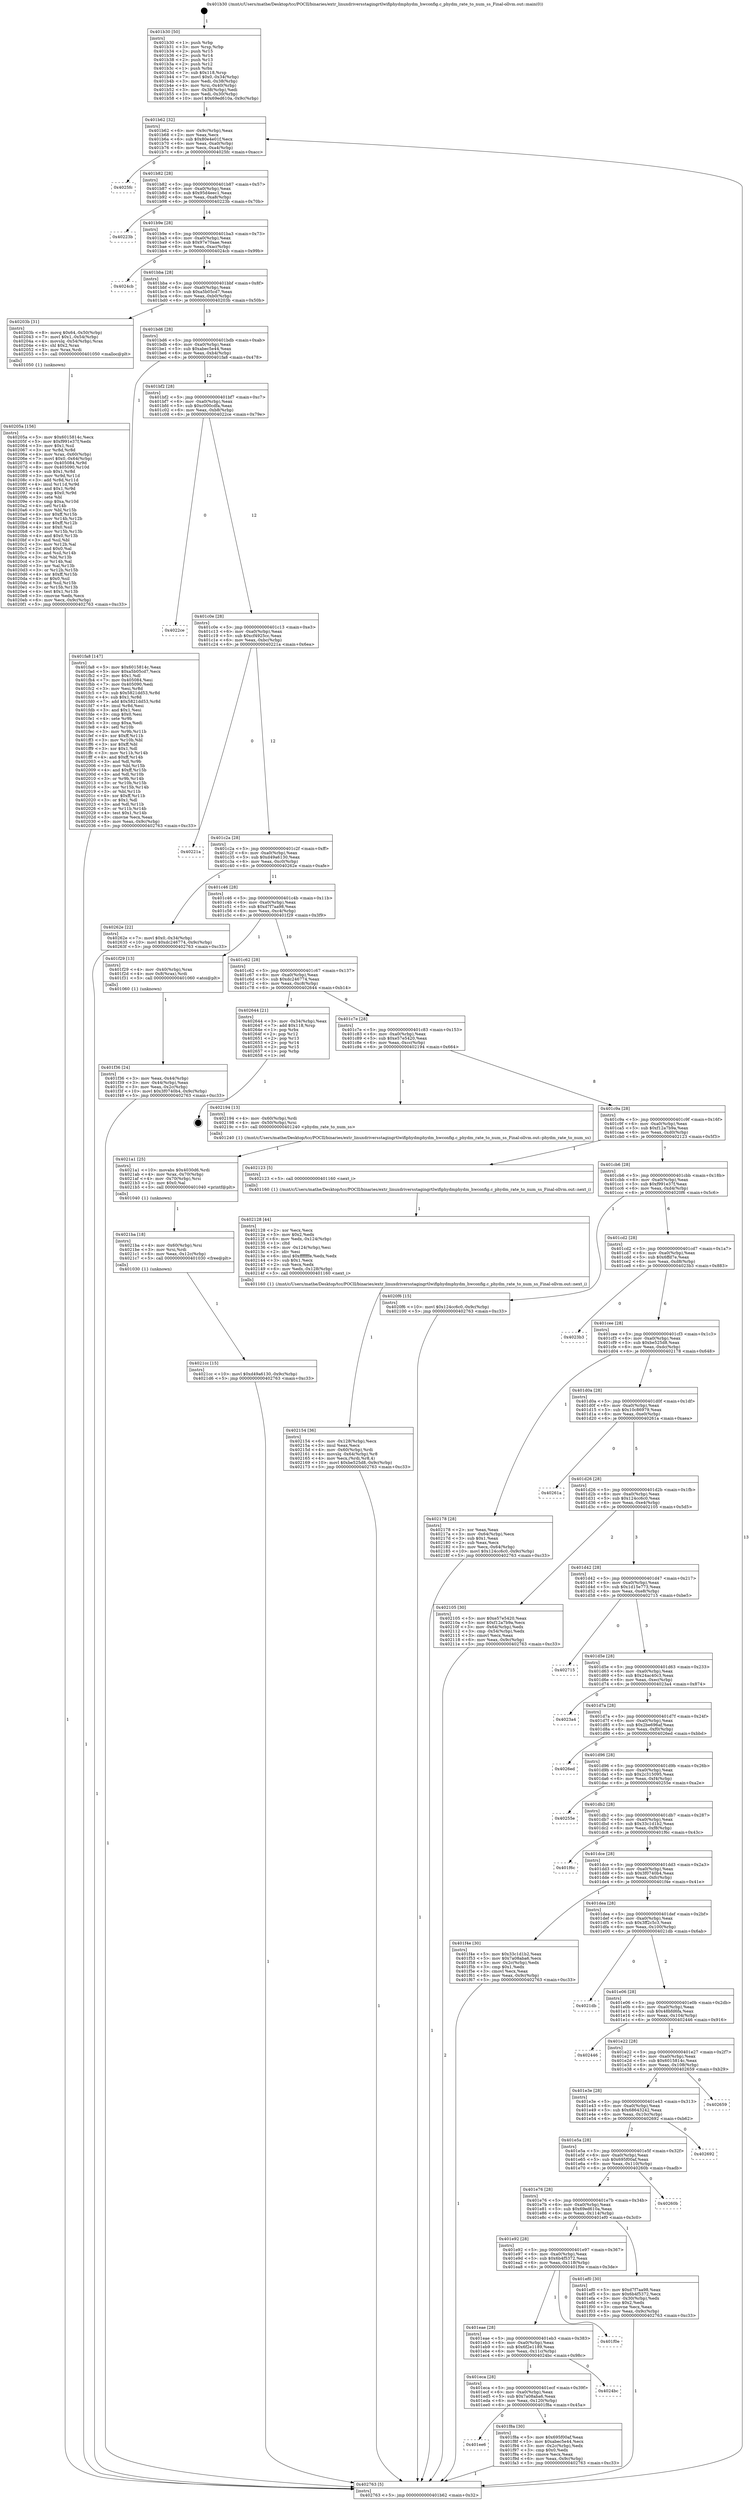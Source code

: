 digraph "0x401b30" {
  label = "0x401b30 (/mnt/c/Users/mathe/Desktop/tcc/POCII/binaries/extr_linuxdriversstagingrtlwifiphydmphydm_hwconfig.c_phydm_rate_to_num_ss_Final-ollvm.out::main(0))"
  labelloc = "t"
  node[shape=record]

  Entry [label="",width=0.3,height=0.3,shape=circle,fillcolor=black,style=filled]
  "0x401b62" [label="{
     0x401b62 [32]\l
     | [instrs]\l
     &nbsp;&nbsp;0x401b62 \<+6\>: mov -0x9c(%rbp),%eax\l
     &nbsp;&nbsp;0x401b68 \<+2\>: mov %eax,%ecx\l
     &nbsp;&nbsp;0x401b6a \<+6\>: sub $0x80e4e01f,%ecx\l
     &nbsp;&nbsp;0x401b70 \<+6\>: mov %eax,-0xa0(%rbp)\l
     &nbsp;&nbsp;0x401b76 \<+6\>: mov %ecx,-0xa4(%rbp)\l
     &nbsp;&nbsp;0x401b7c \<+6\>: je 00000000004025fc \<main+0xacc\>\l
  }"]
  "0x4025fc" [label="{
     0x4025fc\l
  }", style=dashed]
  "0x401b82" [label="{
     0x401b82 [28]\l
     | [instrs]\l
     &nbsp;&nbsp;0x401b82 \<+5\>: jmp 0000000000401b87 \<main+0x57\>\l
     &nbsp;&nbsp;0x401b87 \<+6\>: mov -0xa0(%rbp),%eax\l
     &nbsp;&nbsp;0x401b8d \<+5\>: sub $0x95d4eec1,%eax\l
     &nbsp;&nbsp;0x401b92 \<+6\>: mov %eax,-0xa8(%rbp)\l
     &nbsp;&nbsp;0x401b98 \<+6\>: je 000000000040223b \<main+0x70b\>\l
  }"]
  Exit [label="",width=0.3,height=0.3,shape=circle,fillcolor=black,style=filled,peripheries=2]
  "0x40223b" [label="{
     0x40223b\l
  }", style=dashed]
  "0x401b9e" [label="{
     0x401b9e [28]\l
     | [instrs]\l
     &nbsp;&nbsp;0x401b9e \<+5\>: jmp 0000000000401ba3 \<main+0x73\>\l
     &nbsp;&nbsp;0x401ba3 \<+6\>: mov -0xa0(%rbp),%eax\l
     &nbsp;&nbsp;0x401ba9 \<+5\>: sub $0x97e70aae,%eax\l
     &nbsp;&nbsp;0x401bae \<+6\>: mov %eax,-0xac(%rbp)\l
     &nbsp;&nbsp;0x401bb4 \<+6\>: je 00000000004024cb \<main+0x99b\>\l
  }"]
  "0x4021cc" [label="{
     0x4021cc [15]\l
     | [instrs]\l
     &nbsp;&nbsp;0x4021cc \<+10\>: movl $0xd49a6130,-0x9c(%rbp)\l
     &nbsp;&nbsp;0x4021d6 \<+5\>: jmp 0000000000402763 \<main+0xc33\>\l
  }"]
  "0x4024cb" [label="{
     0x4024cb\l
  }", style=dashed]
  "0x401bba" [label="{
     0x401bba [28]\l
     | [instrs]\l
     &nbsp;&nbsp;0x401bba \<+5\>: jmp 0000000000401bbf \<main+0x8f\>\l
     &nbsp;&nbsp;0x401bbf \<+6\>: mov -0xa0(%rbp),%eax\l
     &nbsp;&nbsp;0x401bc5 \<+5\>: sub $0xa5b05cd7,%eax\l
     &nbsp;&nbsp;0x401bca \<+6\>: mov %eax,-0xb0(%rbp)\l
     &nbsp;&nbsp;0x401bd0 \<+6\>: je 000000000040203b \<main+0x50b\>\l
  }"]
  "0x4021ba" [label="{
     0x4021ba [18]\l
     | [instrs]\l
     &nbsp;&nbsp;0x4021ba \<+4\>: mov -0x60(%rbp),%rsi\l
     &nbsp;&nbsp;0x4021be \<+3\>: mov %rsi,%rdi\l
     &nbsp;&nbsp;0x4021c1 \<+6\>: mov %eax,-0x12c(%rbp)\l
     &nbsp;&nbsp;0x4021c7 \<+5\>: call 0000000000401030 \<free@plt\>\l
     | [calls]\l
     &nbsp;&nbsp;0x401030 \{1\} (unknown)\l
  }"]
  "0x40203b" [label="{
     0x40203b [31]\l
     | [instrs]\l
     &nbsp;&nbsp;0x40203b \<+8\>: movq $0x64,-0x50(%rbp)\l
     &nbsp;&nbsp;0x402043 \<+7\>: movl $0x1,-0x54(%rbp)\l
     &nbsp;&nbsp;0x40204a \<+4\>: movslq -0x54(%rbp),%rax\l
     &nbsp;&nbsp;0x40204e \<+4\>: shl $0x2,%rax\l
     &nbsp;&nbsp;0x402052 \<+3\>: mov %rax,%rdi\l
     &nbsp;&nbsp;0x402055 \<+5\>: call 0000000000401050 \<malloc@plt\>\l
     | [calls]\l
     &nbsp;&nbsp;0x401050 \{1\} (unknown)\l
  }"]
  "0x401bd6" [label="{
     0x401bd6 [28]\l
     | [instrs]\l
     &nbsp;&nbsp;0x401bd6 \<+5\>: jmp 0000000000401bdb \<main+0xab\>\l
     &nbsp;&nbsp;0x401bdb \<+6\>: mov -0xa0(%rbp),%eax\l
     &nbsp;&nbsp;0x401be1 \<+5\>: sub $0xabec5e44,%eax\l
     &nbsp;&nbsp;0x401be6 \<+6\>: mov %eax,-0xb4(%rbp)\l
     &nbsp;&nbsp;0x401bec \<+6\>: je 0000000000401fa8 \<main+0x478\>\l
  }"]
  "0x4021a1" [label="{
     0x4021a1 [25]\l
     | [instrs]\l
     &nbsp;&nbsp;0x4021a1 \<+10\>: movabs $0x4030d6,%rdi\l
     &nbsp;&nbsp;0x4021ab \<+4\>: mov %rax,-0x70(%rbp)\l
     &nbsp;&nbsp;0x4021af \<+4\>: mov -0x70(%rbp),%rsi\l
     &nbsp;&nbsp;0x4021b3 \<+2\>: mov $0x0,%al\l
     &nbsp;&nbsp;0x4021b5 \<+5\>: call 0000000000401040 \<printf@plt\>\l
     | [calls]\l
     &nbsp;&nbsp;0x401040 \{1\} (unknown)\l
  }"]
  "0x401fa8" [label="{
     0x401fa8 [147]\l
     | [instrs]\l
     &nbsp;&nbsp;0x401fa8 \<+5\>: mov $0x6015814c,%eax\l
     &nbsp;&nbsp;0x401fad \<+5\>: mov $0xa5b05cd7,%ecx\l
     &nbsp;&nbsp;0x401fb2 \<+2\>: mov $0x1,%dl\l
     &nbsp;&nbsp;0x401fb4 \<+7\>: mov 0x405084,%esi\l
     &nbsp;&nbsp;0x401fbb \<+7\>: mov 0x405090,%edi\l
     &nbsp;&nbsp;0x401fc2 \<+3\>: mov %esi,%r8d\l
     &nbsp;&nbsp;0x401fc5 \<+7\>: sub $0x5821dd53,%r8d\l
     &nbsp;&nbsp;0x401fcc \<+4\>: sub $0x1,%r8d\l
     &nbsp;&nbsp;0x401fd0 \<+7\>: add $0x5821dd53,%r8d\l
     &nbsp;&nbsp;0x401fd7 \<+4\>: imul %r8d,%esi\l
     &nbsp;&nbsp;0x401fdb \<+3\>: and $0x1,%esi\l
     &nbsp;&nbsp;0x401fde \<+3\>: cmp $0x0,%esi\l
     &nbsp;&nbsp;0x401fe1 \<+4\>: sete %r9b\l
     &nbsp;&nbsp;0x401fe5 \<+3\>: cmp $0xa,%edi\l
     &nbsp;&nbsp;0x401fe8 \<+4\>: setl %r10b\l
     &nbsp;&nbsp;0x401fec \<+3\>: mov %r9b,%r11b\l
     &nbsp;&nbsp;0x401fef \<+4\>: xor $0xff,%r11b\l
     &nbsp;&nbsp;0x401ff3 \<+3\>: mov %r10b,%bl\l
     &nbsp;&nbsp;0x401ff6 \<+3\>: xor $0xff,%bl\l
     &nbsp;&nbsp;0x401ff9 \<+3\>: xor $0x1,%dl\l
     &nbsp;&nbsp;0x401ffc \<+3\>: mov %r11b,%r14b\l
     &nbsp;&nbsp;0x401fff \<+4\>: and $0xff,%r14b\l
     &nbsp;&nbsp;0x402003 \<+3\>: and %dl,%r9b\l
     &nbsp;&nbsp;0x402006 \<+3\>: mov %bl,%r15b\l
     &nbsp;&nbsp;0x402009 \<+4\>: and $0xff,%r15b\l
     &nbsp;&nbsp;0x40200d \<+3\>: and %dl,%r10b\l
     &nbsp;&nbsp;0x402010 \<+3\>: or %r9b,%r14b\l
     &nbsp;&nbsp;0x402013 \<+3\>: or %r10b,%r15b\l
     &nbsp;&nbsp;0x402016 \<+3\>: xor %r15b,%r14b\l
     &nbsp;&nbsp;0x402019 \<+3\>: or %bl,%r11b\l
     &nbsp;&nbsp;0x40201c \<+4\>: xor $0xff,%r11b\l
     &nbsp;&nbsp;0x402020 \<+3\>: or $0x1,%dl\l
     &nbsp;&nbsp;0x402023 \<+3\>: and %dl,%r11b\l
     &nbsp;&nbsp;0x402026 \<+3\>: or %r11b,%r14b\l
     &nbsp;&nbsp;0x402029 \<+4\>: test $0x1,%r14b\l
     &nbsp;&nbsp;0x40202d \<+3\>: cmovne %ecx,%eax\l
     &nbsp;&nbsp;0x402030 \<+6\>: mov %eax,-0x9c(%rbp)\l
     &nbsp;&nbsp;0x402036 \<+5\>: jmp 0000000000402763 \<main+0xc33\>\l
  }"]
  "0x401bf2" [label="{
     0x401bf2 [28]\l
     | [instrs]\l
     &nbsp;&nbsp;0x401bf2 \<+5\>: jmp 0000000000401bf7 \<main+0xc7\>\l
     &nbsp;&nbsp;0x401bf7 \<+6\>: mov -0xa0(%rbp),%eax\l
     &nbsp;&nbsp;0x401bfd \<+5\>: sub $0xc000cdfa,%eax\l
     &nbsp;&nbsp;0x401c02 \<+6\>: mov %eax,-0xb8(%rbp)\l
     &nbsp;&nbsp;0x401c08 \<+6\>: je 00000000004022ce \<main+0x79e\>\l
  }"]
  "0x402154" [label="{
     0x402154 [36]\l
     | [instrs]\l
     &nbsp;&nbsp;0x402154 \<+6\>: mov -0x128(%rbp),%ecx\l
     &nbsp;&nbsp;0x40215a \<+3\>: imul %eax,%ecx\l
     &nbsp;&nbsp;0x40215d \<+4\>: mov -0x60(%rbp),%rdi\l
     &nbsp;&nbsp;0x402161 \<+4\>: movslq -0x64(%rbp),%r8\l
     &nbsp;&nbsp;0x402165 \<+4\>: mov %ecx,(%rdi,%r8,4)\l
     &nbsp;&nbsp;0x402169 \<+10\>: movl $0xbe525d8,-0x9c(%rbp)\l
     &nbsp;&nbsp;0x402173 \<+5\>: jmp 0000000000402763 \<main+0xc33\>\l
  }"]
  "0x4022ce" [label="{
     0x4022ce\l
  }", style=dashed]
  "0x401c0e" [label="{
     0x401c0e [28]\l
     | [instrs]\l
     &nbsp;&nbsp;0x401c0e \<+5\>: jmp 0000000000401c13 \<main+0xe3\>\l
     &nbsp;&nbsp;0x401c13 \<+6\>: mov -0xa0(%rbp),%eax\l
     &nbsp;&nbsp;0x401c19 \<+5\>: sub $0xcf4925cc,%eax\l
     &nbsp;&nbsp;0x401c1e \<+6\>: mov %eax,-0xbc(%rbp)\l
     &nbsp;&nbsp;0x401c24 \<+6\>: je 000000000040221a \<main+0x6ea\>\l
  }"]
  "0x402128" [label="{
     0x402128 [44]\l
     | [instrs]\l
     &nbsp;&nbsp;0x402128 \<+2\>: xor %ecx,%ecx\l
     &nbsp;&nbsp;0x40212a \<+5\>: mov $0x2,%edx\l
     &nbsp;&nbsp;0x40212f \<+6\>: mov %edx,-0x124(%rbp)\l
     &nbsp;&nbsp;0x402135 \<+1\>: cltd\l
     &nbsp;&nbsp;0x402136 \<+6\>: mov -0x124(%rbp),%esi\l
     &nbsp;&nbsp;0x40213c \<+2\>: idiv %esi\l
     &nbsp;&nbsp;0x40213e \<+6\>: imul $0xfffffffe,%edx,%edx\l
     &nbsp;&nbsp;0x402144 \<+3\>: sub $0x1,%ecx\l
     &nbsp;&nbsp;0x402147 \<+2\>: sub %ecx,%edx\l
     &nbsp;&nbsp;0x402149 \<+6\>: mov %edx,-0x128(%rbp)\l
     &nbsp;&nbsp;0x40214f \<+5\>: call 0000000000401160 \<next_i\>\l
     | [calls]\l
     &nbsp;&nbsp;0x401160 \{1\} (/mnt/c/Users/mathe/Desktop/tcc/POCII/binaries/extr_linuxdriversstagingrtlwifiphydmphydm_hwconfig.c_phydm_rate_to_num_ss_Final-ollvm.out::next_i)\l
  }"]
  "0x40221a" [label="{
     0x40221a\l
  }", style=dashed]
  "0x401c2a" [label="{
     0x401c2a [28]\l
     | [instrs]\l
     &nbsp;&nbsp;0x401c2a \<+5\>: jmp 0000000000401c2f \<main+0xff\>\l
     &nbsp;&nbsp;0x401c2f \<+6\>: mov -0xa0(%rbp),%eax\l
     &nbsp;&nbsp;0x401c35 \<+5\>: sub $0xd49a6130,%eax\l
     &nbsp;&nbsp;0x401c3a \<+6\>: mov %eax,-0xc0(%rbp)\l
     &nbsp;&nbsp;0x401c40 \<+6\>: je 000000000040262e \<main+0xafe\>\l
  }"]
  "0x40205a" [label="{
     0x40205a [156]\l
     | [instrs]\l
     &nbsp;&nbsp;0x40205a \<+5\>: mov $0x6015814c,%ecx\l
     &nbsp;&nbsp;0x40205f \<+5\>: mov $0xf991e37f,%edx\l
     &nbsp;&nbsp;0x402064 \<+3\>: mov $0x1,%sil\l
     &nbsp;&nbsp;0x402067 \<+3\>: xor %r8d,%r8d\l
     &nbsp;&nbsp;0x40206a \<+4\>: mov %rax,-0x60(%rbp)\l
     &nbsp;&nbsp;0x40206e \<+7\>: movl $0x0,-0x64(%rbp)\l
     &nbsp;&nbsp;0x402075 \<+8\>: mov 0x405084,%r9d\l
     &nbsp;&nbsp;0x40207d \<+8\>: mov 0x405090,%r10d\l
     &nbsp;&nbsp;0x402085 \<+4\>: sub $0x1,%r8d\l
     &nbsp;&nbsp;0x402089 \<+3\>: mov %r9d,%r11d\l
     &nbsp;&nbsp;0x40208c \<+3\>: add %r8d,%r11d\l
     &nbsp;&nbsp;0x40208f \<+4\>: imul %r11d,%r9d\l
     &nbsp;&nbsp;0x402093 \<+4\>: and $0x1,%r9d\l
     &nbsp;&nbsp;0x402097 \<+4\>: cmp $0x0,%r9d\l
     &nbsp;&nbsp;0x40209b \<+3\>: sete %bl\l
     &nbsp;&nbsp;0x40209e \<+4\>: cmp $0xa,%r10d\l
     &nbsp;&nbsp;0x4020a2 \<+4\>: setl %r14b\l
     &nbsp;&nbsp;0x4020a6 \<+3\>: mov %bl,%r15b\l
     &nbsp;&nbsp;0x4020a9 \<+4\>: xor $0xff,%r15b\l
     &nbsp;&nbsp;0x4020ad \<+3\>: mov %r14b,%r12b\l
     &nbsp;&nbsp;0x4020b0 \<+4\>: xor $0xff,%r12b\l
     &nbsp;&nbsp;0x4020b4 \<+4\>: xor $0x0,%sil\l
     &nbsp;&nbsp;0x4020b8 \<+3\>: mov %r15b,%r13b\l
     &nbsp;&nbsp;0x4020bb \<+4\>: and $0x0,%r13b\l
     &nbsp;&nbsp;0x4020bf \<+3\>: and %sil,%bl\l
     &nbsp;&nbsp;0x4020c2 \<+3\>: mov %r12b,%al\l
     &nbsp;&nbsp;0x4020c5 \<+2\>: and $0x0,%al\l
     &nbsp;&nbsp;0x4020c7 \<+3\>: and %sil,%r14b\l
     &nbsp;&nbsp;0x4020ca \<+3\>: or %bl,%r13b\l
     &nbsp;&nbsp;0x4020cd \<+3\>: or %r14b,%al\l
     &nbsp;&nbsp;0x4020d0 \<+3\>: xor %al,%r13b\l
     &nbsp;&nbsp;0x4020d3 \<+3\>: or %r12b,%r15b\l
     &nbsp;&nbsp;0x4020d6 \<+4\>: xor $0xff,%r15b\l
     &nbsp;&nbsp;0x4020da \<+4\>: or $0x0,%sil\l
     &nbsp;&nbsp;0x4020de \<+3\>: and %sil,%r15b\l
     &nbsp;&nbsp;0x4020e1 \<+3\>: or %r15b,%r13b\l
     &nbsp;&nbsp;0x4020e4 \<+4\>: test $0x1,%r13b\l
     &nbsp;&nbsp;0x4020e8 \<+3\>: cmovne %edx,%ecx\l
     &nbsp;&nbsp;0x4020eb \<+6\>: mov %ecx,-0x9c(%rbp)\l
     &nbsp;&nbsp;0x4020f1 \<+5\>: jmp 0000000000402763 \<main+0xc33\>\l
  }"]
  "0x40262e" [label="{
     0x40262e [22]\l
     | [instrs]\l
     &nbsp;&nbsp;0x40262e \<+7\>: movl $0x0,-0x34(%rbp)\l
     &nbsp;&nbsp;0x402635 \<+10\>: movl $0xdc246774,-0x9c(%rbp)\l
     &nbsp;&nbsp;0x40263f \<+5\>: jmp 0000000000402763 \<main+0xc33\>\l
  }"]
  "0x401c46" [label="{
     0x401c46 [28]\l
     | [instrs]\l
     &nbsp;&nbsp;0x401c46 \<+5\>: jmp 0000000000401c4b \<main+0x11b\>\l
     &nbsp;&nbsp;0x401c4b \<+6\>: mov -0xa0(%rbp),%eax\l
     &nbsp;&nbsp;0x401c51 \<+5\>: sub $0xd7f7aa98,%eax\l
     &nbsp;&nbsp;0x401c56 \<+6\>: mov %eax,-0xc4(%rbp)\l
     &nbsp;&nbsp;0x401c5c \<+6\>: je 0000000000401f29 \<main+0x3f9\>\l
  }"]
  "0x401ee6" [label="{
     0x401ee6\l
  }", style=dashed]
  "0x401f29" [label="{
     0x401f29 [13]\l
     | [instrs]\l
     &nbsp;&nbsp;0x401f29 \<+4\>: mov -0x40(%rbp),%rax\l
     &nbsp;&nbsp;0x401f2d \<+4\>: mov 0x8(%rax),%rdi\l
     &nbsp;&nbsp;0x401f31 \<+5\>: call 0000000000401060 \<atoi@plt\>\l
     | [calls]\l
     &nbsp;&nbsp;0x401060 \{1\} (unknown)\l
  }"]
  "0x401c62" [label="{
     0x401c62 [28]\l
     | [instrs]\l
     &nbsp;&nbsp;0x401c62 \<+5\>: jmp 0000000000401c67 \<main+0x137\>\l
     &nbsp;&nbsp;0x401c67 \<+6\>: mov -0xa0(%rbp),%eax\l
     &nbsp;&nbsp;0x401c6d \<+5\>: sub $0xdc246774,%eax\l
     &nbsp;&nbsp;0x401c72 \<+6\>: mov %eax,-0xc8(%rbp)\l
     &nbsp;&nbsp;0x401c78 \<+6\>: je 0000000000402644 \<main+0xb14\>\l
  }"]
  "0x401f8a" [label="{
     0x401f8a [30]\l
     | [instrs]\l
     &nbsp;&nbsp;0x401f8a \<+5\>: mov $0x695f00af,%eax\l
     &nbsp;&nbsp;0x401f8f \<+5\>: mov $0xabec5e44,%ecx\l
     &nbsp;&nbsp;0x401f94 \<+3\>: mov -0x2c(%rbp),%edx\l
     &nbsp;&nbsp;0x401f97 \<+3\>: cmp $0x0,%edx\l
     &nbsp;&nbsp;0x401f9a \<+3\>: cmove %ecx,%eax\l
     &nbsp;&nbsp;0x401f9d \<+6\>: mov %eax,-0x9c(%rbp)\l
     &nbsp;&nbsp;0x401fa3 \<+5\>: jmp 0000000000402763 \<main+0xc33\>\l
  }"]
  "0x402644" [label="{
     0x402644 [21]\l
     | [instrs]\l
     &nbsp;&nbsp;0x402644 \<+3\>: mov -0x34(%rbp),%eax\l
     &nbsp;&nbsp;0x402647 \<+7\>: add $0x118,%rsp\l
     &nbsp;&nbsp;0x40264e \<+1\>: pop %rbx\l
     &nbsp;&nbsp;0x40264f \<+2\>: pop %r12\l
     &nbsp;&nbsp;0x402651 \<+2\>: pop %r13\l
     &nbsp;&nbsp;0x402653 \<+2\>: pop %r14\l
     &nbsp;&nbsp;0x402655 \<+2\>: pop %r15\l
     &nbsp;&nbsp;0x402657 \<+1\>: pop %rbp\l
     &nbsp;&nbsp;0x402658 \<+1\>: ret\l
  }"]
  "0x401c7e" [label="{
     0x401c7e [28]\l
     | [instrs]\l
     &nbsp;&nbsp;0x401c7e \<+5\>: jmp 0000000000401c83 \<main+0x153\>\l
     &nbsp;&nbsp;0x401c83 \<+6\>: mov -0xa0(%rbp),%eax\l
     &nbsp;&nbsp;0x401c89 \<+5\>: sub $0xe57e5420,%eax\l
     &nbsp;&nbsp;0x401c8e \<+6\>: mov %eax,-0xcc(%rbp)\l
     &nbsp;&nbsp;0x401c94 \<+6\>: je 0000000000402194 \<main+0x664\>\l
  }"]
  "0x401eca" [label="{
     0x401eca [28]\l
     | [instrs]\l
     &nbsp;&nbsp;0x401eca \<+5\>: jmp 0000000000401ecf \<main+0x39f\>\l
     &nbsp;&nbsp;0x401ecf \<+6\>: mov -0xa0(%rbp),%eax\l
     &nbsp;&nbsp;0x401ed5 \<+5\>: sub $0x7a08aba6,%eax\l
     &nbsp;&nbsp;0x401eda \<+6\>: mov %eax,-0x120(%rbp)\l
     &nbsp;&nbsp;0x401ee0 \<+6\>: je 0000000000401f8a \<main+0x45a\>\l
  }"]
  "0x402194" [label="{
     0x402194 [13]\l
     | [instrs]\l
     &nbsp;&nbsp;0x402194 \<+4\>: mov -0x60(%rbp),%rdi\l
     &nbsp;&nbsp;0x402198 \<+4\>: mov -0x50(%rbp),%rsi\l
     &nbsp;&nbsp;0x40219c \<+5\>: call 0000000000401240 \<phydm_rate_to_num_ss\>\l
     | [calls]\l
     &nbsp;&nbsp;0x401240 \{1\} (/mnt/c/Users/mathe/Desktop/tcc/POCII/binaries/extr_linuxdriversstagingrtlwifiphydmphydm_hwconfig.c_phydm_rate_to_num_ss_Final-ollvm.out::phydm_rate_to_num_ss)\l
  }"]
  "0x401c9a" [label="{
     0x401c9a [28]\l
     | [instrs]\l
     &nbsp;&nbsp;0x401c9a \<+5\>: jmp 0000000000401c9f \<main+0x16f\>\l
     &nbsp;&nbsp;0x401c9f \<+6\>: mov -0xa0(%rbp),%eax\l
     &nbsp;&nbsp;0x401ca5 \<+5\>: sub $0xf12a7b9a,%eax\l
     &nbsp;&nbsp;0x401caa \<+6\>: mov %eax,-0xd0(%rbp)\l
     &nbsp;&nbsp;0x401cb0 \<+6\>: je 0000000000402123 \<main+0x5f3\>\l
  }"]
  "0x4024bc" [label="{
     0x4024bc\l
  }", style=dashed]
  "0x402123" [label="{
     0x402123 [5]\l
     | [instrs]\l
     &nbsp;&nbsp;0x402123 \<+5\>: call 0000000000401160 \<next_i\>\l
     | [calls]\l
     &nbsp;&nbsp;0x401160 \{1\} (/mnt/c/Users/mathe/Desktop/tcc/POCII/binaries/extr_linuxdriversstagingrtlwifiphydmphydm_hwconfig.c_phydm_rate_to_num_ss_Final-ollvm.out::next_i)\l
  }"]
  "0x401cb6" [label="{
     0x401cb6 [28]\l
     | [instrs]\l
     &nbsp;&nbsp;0x401cb6 \<+5\>: jmp 0000000000401cbb \<main+0x18b\>\l
     &nbsp;&nbsp;0x401cbb \<+6\>: mov -0xa0(%rbp),%eax\l
     &nbsp;&nbsp;0x401cc1 \<+5\>: sub $0xf991e37f,%eax\l
     &nbsp;&nbsp;0x401cc6 \<+6\>: mov %eax,-0xd4(%rbp)\l
     &nbsp;&nbsp;0x401ccc \<+6\>: je 00000000004020f6 \<main+0x5c6\>\l
  }"]
  "0x401eae" [label="{
     0x401eae [28]\l
     | [instrs]\l
     &nbsp;&nbsp;0x401eae \<+5\>: jmp 0000000000401eb3 \<main+0x383\>\l
     &nbsp;&nbsp;0x401eb3 \<+6\>: mov -0xa0(%rbp),%eax\l
     &nbsp;&nbsp;0x401eb9 \<+5\>: sub $0x6f2e1189,%eax\l
     &nbsp;&nbsp;0x401ebe \<+6\>: mov %eax,-0x11c(%rbp)\l
     &nbsp;&nbsp;0x401ec4 \<+6\>: je 00000000004024bc \<main+0x98c\>\l
  }"]
  "0x4020f6" [label="{
     0x4020f6 [15]\l
     | [instrs]\l
     &nbsp;&nbsp;0x4020f6 \<+10\>: movl $0x124cc6c0,-0x9c(%rbp)\l
     &nbsp;&nbsp;0x402100 \<+5\>: jmp 0000000000402763 \<main+0xc33\>\l
  }"]
  "0x401cd2" [label="{
     0x401cd2 [28]\l
     | [instrs]\l
     &nbsp;&nbsp;0x401cd2 \<+5\>: jmp 0000000000401cd7 \<main+0x1a7\>\l
     &nbsp;&nbsp;0x401cd7 \<+6\>: mov -0xa0(%rbp),%eax\l
     &nbsp;&nbsp;0x401cdd \<+5\>: sub $0x6ffd7e,%eax\l
     &nbsp;&nbsp;0x401ce2 \<+6\>: mov %eax,-0xd8(%rbp)\l
     &nbsp;&nbsp;0x401ce8 \<+6\>: je 00000000004023b3 \<main+0x883\>\l
  }"]
  "0x401f0e" [label="{
     0x401f0e\l
  }", style=dashed]
  "0x4023b3" [label="{
     0x4023b3\l
  }", style=dashed]
  "0x401cee" [label="{
     0x401cee [28]\l
     | [instrs]\l
     &nbsp;&nbsp;0x401cee \<+5\>: jmp 0000000000401cf3 \<main+0x1c3\>\l
     &nbsp;&nbsp;0x401cf3 \<+6\>: mov -0xa0(%rbp),%eax\l
     &nbsp;&nbsp;0x401cf9 \<+5\>: sub $0xbe525d8,%eax\l
     &nbsp;&nbsp;0x401cfe \<+6\>: mov %eax,-0xdc(%rbp)\l
     &nbsp;&nbsp;0x401d04 \<+6\>: je 0000000000402178 \<main+0x648\>\l
  }"]
  "0x401f36" [label="{
     0x401f36 [24]\l
     | [instrs]\l
     &nbsp;&nbsp;0x401f36 \<+3\>: mov %eax,-0x44(%rbp)\l
     &nbsp;&nbsp;0x401f39 \<+3\>: mov -0x44(%rbp),%eax\l
     &nbsp;&nbsp;0x401f3c \<+3\>: mov %eax,-0x2c(%rbp)\l
     &nbsp;&nbsp;0x401f3f \<+10\>: movl $0x3f0740b4,-0x9c(%rbp)\l
     &nbsp;&nbsp;0x401f49 \<+5\>: jmp 0000000000402763 \<main+0xc33\>\l
  }"]
  "0x402178" [label="{
     0x402178 [28]\l
     | [instrs]\l
     &nbsp;&nbsp;0x402178 \<+2\>: xor %eax,%eax\l
     &nbsp;&nbsp;0x40217a \<+3\>: mov -0x64(%rbp),%ecx\l
     &nbsp;&nbsp;0x40217d \<+3\>: sub $0x1,%eax\l
     &nbsp;&nbsp;0x402180 \<+2\>: sub %eax,%ecx\l
     &nbsp;&nbsp;0x402182 \<+3\>: mov %ecx,-0x64(%rbp)\l
     &nbsp;&nbsp;0x402185 \<+10\>: movl $0x124cc6c0,-0x9c(%rbp)\l
     &nbsp;&nbsp;0x40218f \<+5\>: jmp 0000000000402763 \<main+0xc33\>\l
  }"]
  "0x401d0a" [label="{
     0x401d0a [28]\l
     | [instrs]\l
     &nbsp;&nbsp;0x401d0a \<+5\>: jmp 0000000000401d0f \<main+0x1df\>\l
     &nbsp;&nbsp;0x401d0f \<+6\>: mov -0xa0(%rbp),%eax\l
     &nbsp;&nbsp;0x401d15 \<+5\>: sub $0x10c86979,%eax\l
     &nbsp;&nbsp;0x401d1a \<+6\>: mov %eax,-0xe0(%rbp)\l
     &nbsp;&nbsp;0x401d20 \<+6\>: je 000000000040261a \<main+0xaea\>\l
  }"]
  "0x401b30" [label="{
     0x401b30 [50]\l
     | [instrs]\l
     &nbsp;&nbsp;0x401b30 \<+1\>: push %rbp\l
     &nbsp;&nbsp;0x401b31 \<+3\>: mov %rsp,%rbp\l
     &nbsp;&nbsp;0x401b34 \<+2\>: push %r15\l
     &nbsp;&nbsp;0x401b36 \<+2\>: push %r14\l
     &nbsp;&nbsp;0x401b38 \<+2\>: push %r13\l
     &nbsp;&nbsp;0x401b3a \<+2\>: push %r12\l
     &nbsp;&nbsp;0x401b3c \<+1\>: push %rbx\l
     &nbsp;&nbsp;0x401b3d \<+7\>: sub $0x118,%rsp\l
     &nbsp;&nbsp;0x401b44 \<+7\>: movl $0x0,-0x34(%rbp)\l
     &nbsp;&nbsp;0x401b4b \<+3\>: mov %edi,-0x38(%rbp)\l
     &nbsp;&nbsp;0x401b4e \<+4\>: mov %rsi,-0x40(%rbp)\l
     &nbsp;&nbsp;0x401b52 \<+3\>: mov -0x38(%rbp),%edi\l
     &nbsp;&nbsp;0x401b55 \<+3\>: mov %edi,-0x30(%rbp)\l
     &nbsp;&nbsp;0x401b58 \<+10\>: movl $0x69ed610a,-0x9c(%rbp)\l
  }"]
  "0x40261a" [label="{
     0x40261a\l
  }", style=dashed]
  "0x401d26" [label="{
     0x401d26 [28]\l
     | [instrs]\l
     &nbsp;&nbsp;0x401d26 \<+5\>: jmp 0000000000401d2b \<main+0x1fb\>\l
     &nbsp;&nbsp;0x401d2b \<+6\>: mov -0xa0(%rbp),%eax\l
     &nbsp;&nbsp;0x401d31 \<+5\>: sub $0x124cc6c0,%eax\l
     &nbsp;&nbsp;0x401d36 \<+6\>: mov %eax,-0xe4(%rbp)\l
     &nbsp;&nbsp;0x401d3c \<+6\>: je 0000000000402105 \<main+0x5d5\>\l
  }"]
  "0x402763" [label="{
     0x402763 [5]\l
     | [instrs]\l
     &nbsp;&nbsp;0x402763 \<+5\>: jmp 0000000000401b62 \<main+0x32\>\l
  }"]
  "0x402105" [label="{
     0x402105 [30]\l
     | [instrs]\l
     &nbsp;&nbsp;0x402105 \<+5\>: mov $0xe57e5420,%eax\l
     &nbsp;&nbsp;0x40210a \<+5\>: mov $0xf12a7b9a,%ecx\l
     &nbsp;&nbsp;0x40210f \<+3\>: mov -0x64(%rbp),%edx\l
     &nbsp;&nbsp;0x402112 \<+3\>: cmp -0x54(%rbp),%edx\l
     &nbsp;&nbsp;0x402115 \<+3\>: cmovl %ecx,%eax\l
     &nbsp;&nbsp;0x402118 \<+6\>: mov %eax,-0x9c(%rbp)\l
     &nbsp;&nbsp;0x40211e \<+5\>: jmp 0000000000402763 \<main+0xc33\>\l
  }"]
  "0x401d42" [label="{
     0x401d42 [28]\l
     | [instrs]\l
     &nbsp;&nbsp;0x401d42 \<+5\>: jmp 0000000000401d47 \<main+0x217\>\l
     &nbsp;&nbsp;0x401d47 \<+6\>: mov -0xa0(%rbp),%eax\l
     &nbsp;&nbsp;0x401d4d \<+5\>: sub $0x1d15e773,%eax\l
     &nbsp;&nbsp;0x401d52 \<+6\>: mov %eax,-0xe8(%rbp)\l
     &nbsp;&nbsp;0x401d58 \<+6\>: je 0000000000402715 \<main+0xbe5\>\l
  }"]
  "0x401e92" [label="{
     0x401e92 [28]\l
     | [instrs]\l
     &nbsp;&nbsp;0x401e92 \<+5\>: jmp 0000000000401e97 \<main+0x367\>\l
     &nbsp;&nbsp;0x401e97 \<+6\>: mov -0xa0(%rbp),%eax\l
     &nbsp;&nbsp;0x401e9d \<+5\>: sub $0x6b4f5372,%eax\l
     &nbsp;&nbsp;0x401ea2 \<+6\>: mov %eax,-0x118(%rbp)\l
     &nbsp;&nbsp;0x401ea8 \<+6\>: je 0000000000401f0e \<main+0x3de\>\l
  }"]
  "0x402715" [label="{
     0x402715\l
  }", style=dashed]
  "0x401d5e" [label="{
     0x401d5e [28]\l
     | [instrs]\l
     &nbsp;&nbsp;0x401d5e \<+5\>: jmp 0000000000401d63 \<main+0x233\>\l
     &nbsp;&nbsp;0x401d63 \<+6\>: mov -0xa0(%rbp),%eax\l
     &nbsp;&nbsp;0x401d69 \<+5\>: sub $0x24ac40c3,%eax\l
     &nbsp;&nbsp;0x401d6e \<+6\>: mov %eax,-0xec(%rbp)\l
     &nbsp;&nbsp;0x401d74 \<+6\>: je 00000000004023a4 \<main+0x874\>\l
  }"]
  "0x401ef0" [label="{
     0x401ef0 [30]\l
     | [instrs]\l
     &nbsp;&nbsp;0x401ef0 \<+5\>: mov $0xd7f7aa98,%eax\l
     &nbsp;&nbsp;0x401ef5 \<+5\>: mov $0x6b4f5372,%ecx\l
     &nbsp;&nbsp;0x401efa \<+3\>: mov -0x30(%rbp),%edx\l
     &nbsp;&nbsp;0x401efd \<+3\>: cmp $0x2,%edx\l
     &nbsp;&nbsp;0x401f00 \<+3\>: cmovne %ecx,%eax\l
     &nbsp;&nbsp;0x401f03 \<+6\>: mov %eax,-0x9c(%rbp)\l
     &nbsp;&nbsp;0x401f09 \<+5\>: jmp 0000000000402763 \<main+0xc33\>\l
  }"]
  "0x4023a4" [label="{
     0x4023a4\l
  }", style=dashed]
  "0x401d7a" [label="{
     0x401d7a [28]\l
     | [instrs]\l
     &nbsp;&nbsp;0x401d7a \<+5\>: jmp 0000000000401d7f \<main+0x24f\>\l
     &nbsp;&nbsp;0x401d7f \<+6\>: mov -0xa0(%rbp),%eax\l
     &nbsp;&nbsp;0x401d85 \<+5\>: sub $0x2be696af,%eax\l
     &nbsp;&nbsp;0x401d8a \<+6\>: mov %eax,-0xf0(%rbp)\l
     &nbsp;&nbsp;0x401d90 \<+6\>: je 00000000004026ed \<main+0xbbd\>\l
  }"]
  "0x401e76" [label="{
     0x401e76 [28]\l
     | [instrs]\l
     &nbsp;&nbsp;0x401e76 \<+5\>: jmp 0000000000401e7b \<main+0x34b\>\l
     &nbsp;&nbsp;0x401e7b \<+6\>: mov -0xa0(%rbp),%eax\l
     &nbsp;&nbsp;0x401e81 \<+5\>: sub $0x69ed610a,%eax\l
     &nbsp;&nbsp;0x401e86 \<+6\>: mov %eax,-0x114(%rbp)\l
     &nbsp;&nbsp;0x401e8c \<+6\>: je 0000000000401ef0 \<main+0x3c0\>\l
  }"]
  "0x4026ed" [label="{
     0x4026ed\l
  }", style=dashed]
  "0x401d96" [label="{
     0x401d96 [28]\l
     | [instrs]\l
     &nbsp;&nbsp;0x401d96 \<+5\>: jmp 0000000000401d9b \<main+0x26b\>\l
     &nbsp;&nbsp;0x401d9b \<+6\>: mov -0xa0(%rbp),%eax\l
     &nbsp;&nbsp;0x401da1 \<+5\>: sub $0x2c315095,%eax\l
     &nbsp;&nbsp;0x401da6 \<+6\>: mov %eax,-0xf4(%rbp)\l
     &nbsp;&nbsp;0x401dac \<+6\>: je 000000000040255e \<main+0xa2e\>\l
  }"]
  "0x40260b" [label="{
     0x40260b\l
  }", style=dashed]
  "0x40255e" [label="{
     0x40255e\l
  }", style=dashed]
  "0x401db2" [label="{
     0x401db2 [28]\l
     | [instrs]\l
     &nbsp;&nbsp;0x401db2 \<+5\>: jmp 0000000000401db7 \<main+0x287\>\l
     &nbsp;&nbsp;0x401db7 \<+6\>: mov -0xa0(%rbp),%eax\l
     &nbsp;&nbsp;0x401dbd \<+5\>: sub $0x33c1d1b2,%eax\l
     &nbsp;&nbsp;0x401dc2 \<+6\>: mov %eax,-0xf8(%rbp)\l
     &nbsp;&nbsp;0x401dc8 \<+6\>: je 0000000000401f6c \<main+0x43c\>\l
  }"]
  "0x401e5a" [label="{
     0x401e5a [28]\l
     | [instrs]\l
     &nbsp;&nbsp;0x401e5a \<+5\>: jmp 0000000000401e5f \<main+0x32f\>\l
     &nbsp;&nbsp;0x401e5f \<+6\>: mov -0xa0(%rbp),%eax\l
     &nbsp;&nbsp;0x401e65 \<+5\>: sub $0x695f00af,%eax\l
     &nbsp;&nbsp;0x401e6a \<+6\>: mov %eax,-0x110(%rbp)\l
     &nbsp;&nbsp;0x401e70 \<+6\>: je 000000000040260b \<main+0xadb\>\l
  }"]
  "0x401f6c" [label="{
     0x401f6c\l
  }", style=dashed]
  "0x401dce" [label="{
     0x401dce [28]\l
     | [instrs]\l
     &nbsp;&nbsp;0x401dce \<+5\>: jmp 0000000000401dd3 \<main+0x2a3\>\l
     &nbsp;&nbsp;0x401dd3 \<+6\>: mov -0xa0(%rbp),%eax\l
     &nbsp;&nbsp;0x401dd9 \<+5\>: sub $0x3f0740b4,%eax\l
     &nbsp;&nbsp;0x401dde \<+6\>: mov %eax,-0xfc(%rbp)\l
     &nbsp;&nbsp;0x401de4 \<+6\>: je 0000000000401f4e \<main+0x41e\>\l
  }"]
  "0x402692" [label="{
     0x402692\l
  }", style=dashed]
  "0x401f4e" [label="{
     0x401f4e [30]\l
     | [instrs]\l
     &nbsp;&nbsp;0x401f4e \<+5\>: mov $0x33c1d1b2,%eax\l
     &nbsp;&nbsp;0x401f53 \<+5\>: mov $0x7a08aba6,%ecx\l
     &nbsp;&nbsp;0x401f58 \<+3\>: mov -0x2c(%rbp),%edx\l
     &nbsp;&nbsp;0x401f5b \<+3\>: cmp $0x1,%edx\l
     &nbsp;&nbsp;0x401f5e \<+3\>: cmovl %ecx,%eax\l
     &nbsp;&nbsp;0x401f61 \<+6\>: mov %eax,-0x9c(%rbp)\l
     &nbsp;&nbsp;0x401f67 \<+5\>: jmp 0000000000402763 \<main+0xc33\>\l
  }"]
  "0x401dea" [label="{
     0x401dea [28]\l
     | [instrs]\l
     &nbsp;&nbsp;0x401dea \<+5\>: jmp 0000000000401def \<main+0x2bf\>\l
     &nbsp;&nbsp;0x401def \<+6\>: mov -0xa0(%rbp),%eax\l
     &nbsp;&nbsp;0x401df5 \<+5\>: sub $0x3ff2c5c3,%eax\l
     &nbsp;&nbsp;0x401dfa \<+6\>: mov %eax,-0x100(%rbp)\l
     &nbsp;&nbsp;0x401e00 \<+6\>: je 00000000004021db \<main+0x6ab\>\l
  }"]
  "0x401e3e" [label="{
     0x401e3e [28]\l
     | [instrs]\l
     &nbsp;&nbsp;0x401e3e \<+5\>: jmp 0000000000401e43 \<main+0x313\>\l
     &nbsp;&nbsp;0x401e43 \<+6\>: mov -0xa0(%rbp),%eax\l
     &nbsp;&nbsp;0x401e49 \<+5\>: sub $0x68643242,%eax\l
     &nbsp;&nbsp;0x401e4e \<+6\>: mov %eax,-0x10c(%rbp)\l
     &nbsp;&nbsp;0x401e54 \<+6\>: je 0000000000402692 \<main+0xb62\>\l
  }"]
  "0x4021db" [label="{
     0x4021db\l
  }", style=dashed]
  "0x401e06" [label="{
     0x401e06 [28]\l
     | [instrs]\l
     &nbsp;&nbsp;0x401e06 \<+5\>: jmp 0000000000401e0b \<main+0x2db\>\l
     &nbsp;&nbsp;0x401e0b \<+6\>: mov -0xa0(%rbp),%eax\l
     &nbsp;&nbsp;0x401e11 \<+5\>: sub $0x48bfd6fa,%eax\l
     &nbsp;&nbsp;0x401e16 \<+6\>: mov %eax,-0x104(%rbp)\l
     &nbsp;&nbsp;0x401e1c \<+6\>: je 0000000000402446 \<main+0x916\>\l
  }"]
  "0x402659" [label="{
     0x402659\l
  }", style=dashed]
  "0x402446" [label="{
     0x402446\l
  }", style=dashed]
  "0x401e22" [label="{
     0x401e22 [28]\l
     | [instrs]\l
     &nbsp;&nbsp;0x401e22 \<+5\>: jmp 0000000000401e27 \<main+0x2f7\>\l
     &nbsp;&nbsp;0x401e27 \<+6\>: mov -0xa0(%rbp),%eax\l
     &nbsp;&nbsp;0x401e2d \<+5\>: sub $0x6015814c,%eax\l
     &nbsp;&nbsp;0x401e32 \<+6\>: mov %eax,-0x108(%rbp)\l
     &nbsp;&nbsp;0x401e38 \<+6\>: je 0000000000402659 \<main+0xb29\>\l
  }"]
  Entry -> "0x401b30" [label=" 1"]
  "0x401b62" -> "0x4025fc" [label=" 0"]
  "0x401b62" -> "0x401b82" [label=" 14"]
  "0x402644" -> Exit [label=" 1"]
  "0x401b82" -> "0x40223b" [label=" 0"]
  "0x401b82" -> "0x401b9e" [label=" 14"]
  "0x40262e" -> "0x402763" [label=" 1"]
  "0x401b9e" -> "0x4024cb" [label=" 0"]
  "0x401b9e" -> "0x401bba" [label=" 14"]
  "0x4021cc" -> "0x402763" [label=" 1"]
  "0x401bba" -> "0x40203b" [label=" 1"]
  "0x401bba" -> "0x401bd6" [label=" 13"]
  "0x4021ba" -> "0x4021cc" [label=" 1"]
  "0x401bd6" -> "0x401fa8" [label=" 1"]
  "0x401bd6" -> "0x401bf2" [label=" 12"]
  "0x4021a1" -> "0x4021ba" [label=" 1"]
  "0x401bf2" -> "0x4022ce" [label=" 0"]
  "0x401bf2" -> "0x401c0e" [label=" 12"]
  "0x402194" -> "0x4021a1" [label=" 1"]
  "0x401c0e" -> "0x40221a" [label=" 0"]
  "0x401c0e" -> "0x401c2a" [label=" 12"]
  "0x402178" -> "0x402763" [label=" 1"]
  "0x401c2a" -> "0x40262e" [label=" 1"]
  "0x401c2a" -> "0x401c46" [label=" 11"]
  "0x402154" -> "0x402763" [label=" 1"]
  "0x401c46" -> "0x401f29" [label=" 1"]
  "0x401c46" -> "0x401c62" [label=" 10"]
  "0x402128" -> "0x402154" [label=" 1"]
  "0x401c62" -> "0x402644" [label=" 1"]
  "0x401c62" -> "0x401c7e" [label=" 9"]
  "0x402123" -> "0x402128" [label=" 1"]
  "0x401c7e" -> "0x402194" [label=" 1"]
  "0x401c7e" -> "0x401c9a" [label=" 8"]
  "0x4020f6" -> "0x402763" [label=" 1"]
  "0x401c9a" -> "0x402123" [label=" 1"]
  "0x401c9a" -> "0x401cb6" [label=" 7"]
  "0x40205a" -> "0x402763" [label=" 1"]
  "0x401cb6" -> "0x4020f6" [label=" 1"]
  "0x401cb6" -> "0x401cd2" [label=" 6"]
  "0x401fa8" -> "0x402763" [label=" 1"]
  "0x401cd2" -> "0x4023b3" [label=" 0"]
  "0x401cd2" -> "0x401cee" [label=" 6"]
  "0x401f8a" -> "0x402763" [label=" 1"]
  "0x401cee" -> "0x402178" [label=" 1"]
  "0x401cee" -> "0x401d0a" [label=" 5"]
  "0x401eca" -> "0x401f8a" [label=" 1"]
  "0x401d0a" -> "0x40261a" [label=" 0"]
  "0x401d0a" -> "0x401d26" [label=" 5"]
  "0x402105" -> "0x402763" [label=" 2"]
  "0x401d26" -> "0x402105" [label=" 2"]
  "0x401d26" -> "0x401d42" [label=" 3"]
  "0x401eae" -> "0x401eca" [label=" 1"]
  "0x401d42" -> "0x402715" [label=" 0"]
  "0x401d42" -> "0x401d5e" [label=" 3"]
  "0x401eae" -> "0x4024bc" [label=" 0"]
  "0x401d5e" -> "0x4023a4" [label=" 0"]
  "0x401d5e" -> "0x401d7a" [label=" 3"]
  "0x40203b" -> "0x40205a" [label=" 1"]
  "0x401d7a" -> "0x4026ed" [label=" 0"]
  "0x401d7a" -> "0x401d96" [label=" 3"]
  "0x401e92" -> "0x401f0e" [label=" 0"]
  "0x401d96" -> "0x40255e" [label=" 0"]
  "0x401d96" -> "0x401db2" [label=" 3"]
  "0x401eca" -> "0x401ee6" [label=" 0"]
  "0x401db2" -> "0x401f6c" [label=" 0"]
  "0x401db2" -> "0x401dce" [label=" 3"]
  "0x401f36" -> "0x402763" [label=" 1"]
  "0x401dce" -> "0x401f4e" [label=" 1"]
  "0x401dce" -> "0x401dea" [label=" 2"]
  "0x401f29" -> "0x401f36" [label=" 1"]
  "0x401dea" -> "0x4021db" [label=" 0"]
  "0x401dea" -> "0x401e06" [label=" 2"]
  "0x401b30" -> "0x401b62" [label=" 1"]
  "0x401e06" -> "0x402446" [label=" 0"]
  "0x401e06" -> "0x401e22" [label=" 2"]
  "0x401ef0" -> "0x402763" [label=" 1"]
  "0x401e22" -> "0x402659" [label=" 0"]
  "0x401e22" -> "0x401e3e" [label=" 2"]
  "0x402763" -> "0x401b62" [label=" 13"]
  "0x401e3e" -> "0x402692" [label=" 0"]
  "0x401e3e" -> "0x401e5a" [label=" 2"]
  "0x401f4e" -> "0x402763" [label=" 1"]
  "0x401e5a" -> "0x40260b" [label=" 0"]
  "0x401e5a" -> "0x401e76" [label=" 2"]
  "0x401e92" -> "0x401eae" [label=" 1"]
  "0x401e76" -> "0x401ef0" [label=" 1"]
  "0x401e76" -> "0x401e92" [label=" 1"]
}
